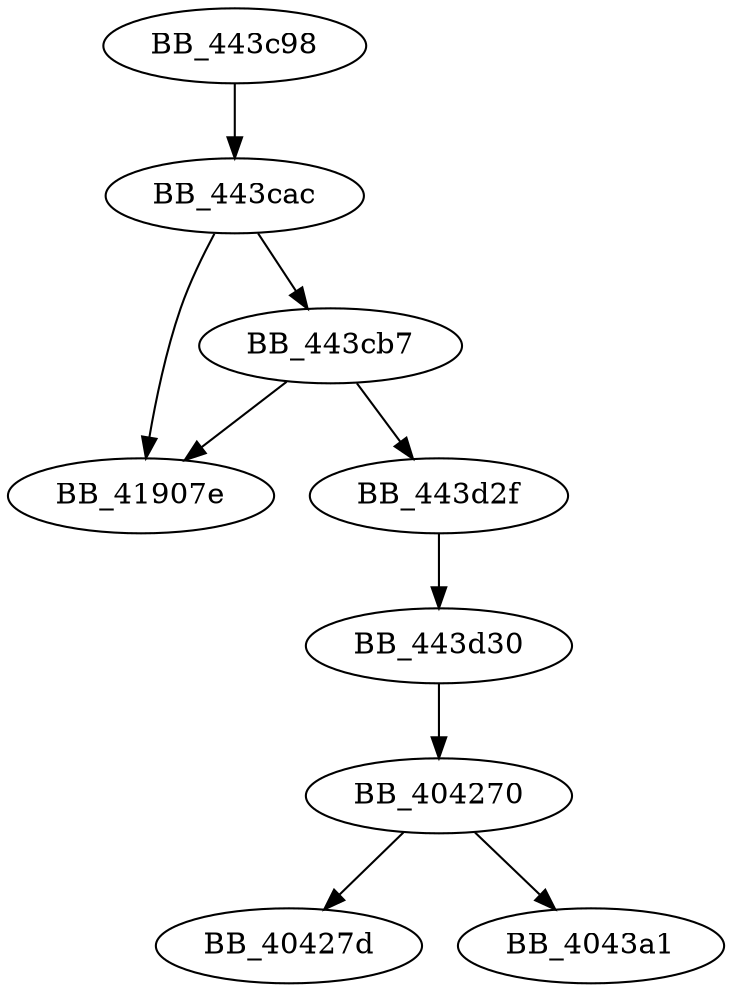 DiGraph sub_443C98{
BB_404270->BB_40427d
BB_404270->BB_4043a1
BB_443c98->BB_443cac
BB_443cac->BB_41907e
BB_443cac->BB_443cb7
BB_443cb7->BB_41907e
BB_443cb7->BB_443d2f
BB_443d2f->BB_443d30
BB_443d30->BB_404270
}
